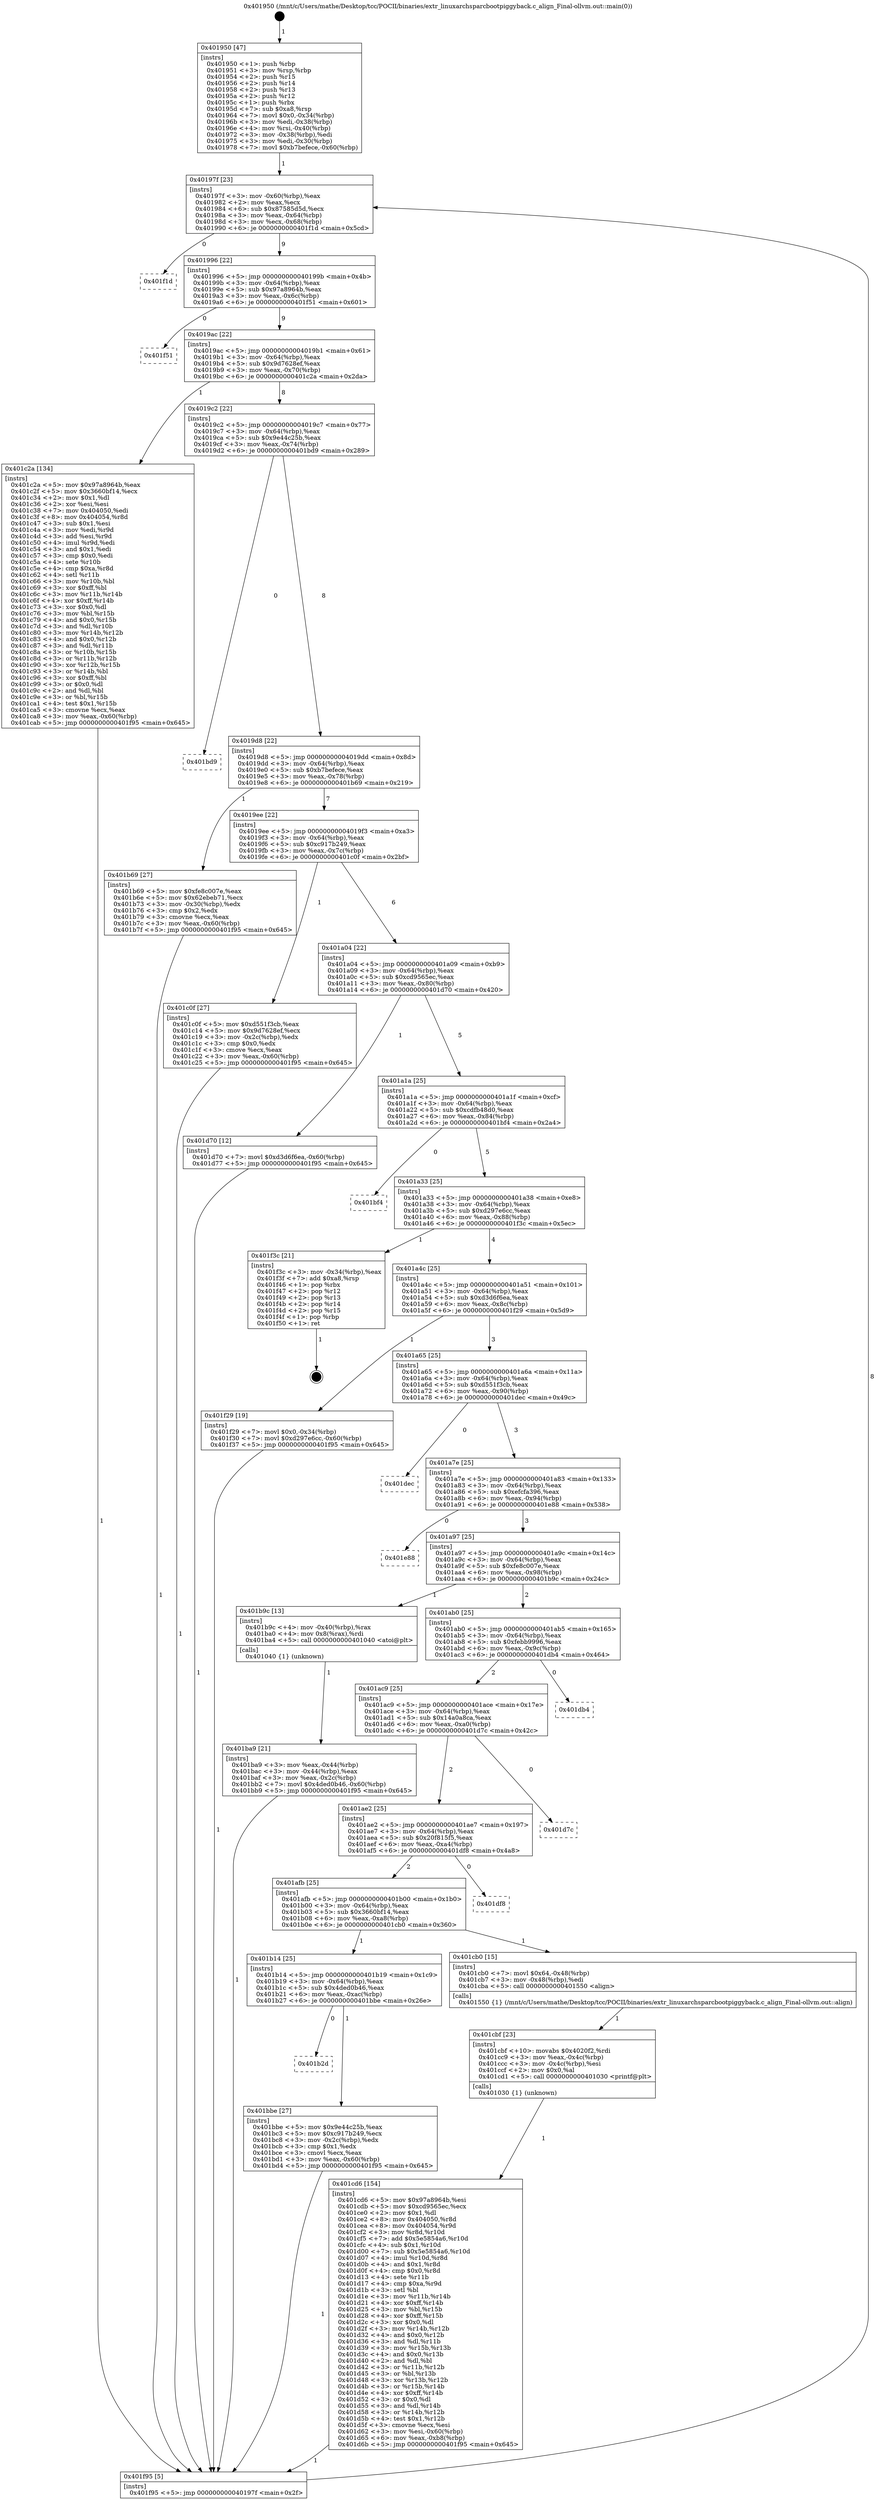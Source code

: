 digraph "0x401950" {
  label = "0x401950 (/mnt/c/Users/mathe/Desktop/tcc/POCII/binaries/extr_linuxarchsparcbootpiggyback.c_align_Final-ollvm.out::main(0))"
  labelloc = "t"
  node[shape=record]

  Entry [label="",width=0.3,height=0.3,shape=circle,fillcolor=black,style=filled]
  "0x40197f" [label="{
     0x40197f [23]\l
     | [instrs]\l
     &nbsp;&nbsp;0x40197f \<+3\>: mov -0x60(%rbp),%eax\l
     &nbsp;&nbsp;0x401982 \<+2\>: mov %eax,%ecx\l
     &nbsp;&nbsp;0x401984 \<+6\>: sub $0x87585d5d,%ecx\l
     &nbsp;&nbsp;0x40198a \<+3\>: mov %eax,-0x64(%rbp)\l
     &nbsp;&nbsp;0x40198d \<+3\>: mov %ecx,-0x68(%rbp)\l
     &nbsp;&nbsp;0x401990 \<+6\>: je 0000000000401f1d \<main+0x5cd\>\l
  }"]
  "0x401f1d" [label="{
     0x401f1d\l
  }", style=dashed]
  "0x401996" [label="{
     0x401996 [22]\l
     | [instrs]\l
     &nbsp;&nbsp;0x401996 \<+5\>: jmp 000000000040199b \<main+0x4b\>\l
     &nbsp;&nbsp;0x40199b \<+3\>: mov -0x64(%rbp),%eax\l
     &nbsp;&nbsp;0x40199e \<+5\>: sub $0x97a8964b,%eax\l
     &nbsp;&nbsp;0x4019a3 \<+3\>: mov %eax,-0x6c(%rbp)\l
     &nbsp;&nbsp;0x4019a6 \<+6\>: je 0000000000401f51 \<main+0x601\>\l
  }"]
  Exit [label="",width=0.3,height=0.3,shape=circle,fillcolor=black,style=filled,peripheries=2]
  "0x401f51" [label="{
     0x401f51\l
  }", style=dashed]
  "0x4019ac" [label="{
     0x4019ac [22]\l
     | [instrs]\l
     &nbsp;&nbsp;0x4019ac \<+5\>: jmp 00000000004019b1 \<main+0x61\>\l
     &nbsp;&nbsp;0x4019b1 \<+3\>: mov -0x64(%rbp),%eax\l
     &nbsp;&nbsp;0x4019b4 \<+5\>: sub $0x9d7628ef,%eax\l
     &nbsp;&nbsp;0x4019b9 \<+3\>: mov %eax,-0x70(%rbp)\l
     &nbsp;&nbsp;0x4019bc \<+6\>: je 0000000000401c2a \<main+0x2da\>\l
  }"]
  "0x401cd6" [label="{
     0x401cd6 [154]\l
     | [instrs]\l
     &nbsp;&nbsp;0x401cd6 \<+5\>: mov $0x97a8964b,%esi\l
     &nbsp;&nbsp;0x401cdb \<+5\>: mov $0xcd9565ec,%ecx\l
     &nbsp;&nbsp;0x401ce0 \<+2\>: mov $0x1,%dl\l
     &nbsp;&nbsp;0x401ce2 \<+8\>: mov 0x404050,%r8d\l
     &nbsp;&nbsp;0x401cea \<+8\>: mov 0x404054,%r9d\l
     &nbsp;&nbsp;0x401cf2 \<+3\>: mov %r8d,%r10d\l
     &nbsp;&nbsp;0x401cf5 \<+7\>: add $0x5e5854a6,%r10d\l
     &nbsp;&nbsp;0x401cfc \<+4\>: sub $0x1,%r10d\l
     &nbsp;&nbsp;0x401d00 \<+7\>: sub $0x5e5854a6,%r10d\l
     &nbsp;&nbsp;0x401d07 \<+4\>: imul %r10d,%r8d\l
     &nbsp;&nbsp;0x401d0b \<+4\>: and $0x1,%r8d\l
     &nbsp;&nbsp;0x401d0f \<+4\>: cmp $0x0,%r8d\l
     &nbsp;&nbsp;0x401d13 \<+4\>: sete %r11b\l
     &nbsp;&nbsp;0x401d17 \<+4\>: cmp $0xa,%r9d\l
     &nbsp;&nbsp;0x401d1b \<+3\>: setl %bl\l
     &nbsp;&nbsp;0x401d1e \<+3\>: mov %r11b,%r14b\l
     &nbsp;&nbsp;0x401d21 \<+4\>: xor $0xff,%r14b\l
     &nbsp;&nbsp;0x401d25 \<+3\>: mov %bl,%r15b\l
     &nbsp;&nbsp;0x401d28 \<+4\>: xor $0xff,%r15b\l
     &nbsp;&nbsp;0x401d2c \<+3\>: xor $0x0,%dl\l
     &nbsp;&nbsp;0x401d2f \<+3\>: mov %r14b,%r12b\l
     &nbsp;&nbsp;0x401d32 \<+4\>: and $0x0,%r12b\l
     &nbsp;&nbsp;0x401d36 \<+3\>: and %dl,%r11b\l
     &nbsp;&nbsp;0x401d39 \<+3\>: mov %r15b,%r13b\l
     &nbsp;&nbsp;0x401d3c \<+4\>: and $0x0,%r13b\l
     &nbsp;&nbsp;0x401d40 \<+2\>: and %dl,%bl\l
     &nbsp;&nbsp;0x401d42 \<+3\>: or %r11b,%r12b\l
     &nbsp;&nbsp;0x401d45 \<+3\>: or %bl,%r13b\l
     &nbsp;&nbsp;0x401d48 \<+3\>: xor %r13b,%r12b\l
     &nbsp;&nbsp;0x401d4b \<+3\>: or %r15b,%r14b\l
     &nbsp;&nbsp;0x401d4e \<+4\>: xor $0xff,%r14b\l
     &nbsp;&nbsp;0x401d52 \<+3\>: or $0x0,%dl\l
     &nbsp;&nbsp;0x401d55 \<+3\>: and %dl,%r14b\l
     &nbsp;&nbsp;0x401d58 \<+3\>: or %r14b,%r12b\l
     &nbsp;&nbsp;0x401d5b \<+4\>: test $0x1,%r12b\l
     &nbsp;&nbsp;0x401d5f \<+3\>: cmovne %ecx,%esi\l
     &nbsp;&nbsp;0x401d62 \<+3\>: mov %esi,-0x60(%rbp)\l
     &nbsp;&nbsp;0x401d65 \<+6\>: mov %eax,-0xb8(%rbp)\l
     &nbsp;&nbsp;0x401d6b \<+5\>: jmp 0000000000401f95 \<main+0x645\>\l
  }"]
  "0x401c2a" [label="{
     0x401c2a [134]\l
     | [instrs]\l
     &nbsp;&nbsp;0x401c2a \<+5\>: mov $0x97a8964b,%eax\l
     &nbsp;&nbsp;0x401c2f \<+5\>: mov $0x3660bf14,%ecx\l
     &nbsp;&nbsp;0x401c34 \<+2\>: mov $0x1,%dl\l
     &nbsp;&nbsp;0x401c36 \<+2\>: xor %esi,%esi\l
     &nbsp;&nbsp;0x401c38 \<+7\>: mov 0x404050,%edi\l
     &nbsp;&nbsp;0x401c3f \<+8\>: mov 0x404054,%r8d\l
     &nbsp;&nbsp;0x401c47 \<+3\>: sub $0x1,%esi\l
     &nbsp;&nbsp;0x401c4a \<+3\>: mov %edi,%r9d\l
     &nbsp;&nbsp;0x401c4d \<+3\>: add %esi,%r9d\l
     &nbsp;&nbsp;0x401c50 \<+4\>: imul %r9d,%edi\l
     &nbsp;&nbsp;0x401c54 \<+3\>: and $0x1,%edi\l
     &nbsp;&nbsp;0x401c57 \<+3\>: cmp $0x0,%edi\l
     &nbsp;&nbsp;0x401c5a \<+4\>: sete %r10b\l
     &nbsp;&nbsp;0x401c5e \<+4\>: cmp $0xa,%r8d\l
     &nbsp;&nbsp;0x401c62 \<+4\>: setl %r11b\l
     &nbsp;&nbsp;0x401c66 \<+3\>: mov %r10b,%bl\l
     &nbsp;&nbsp;0x401c69 \<+3\>: xor $0xff,%bl\l
     &nbsp;&nbsp;0x401c6c \<+3\>: mov %r11b,%r14b\l
     &nbsp;&nbsp;0x401c6f \<+4\>: xor $0xff,%r14b\l
     &nbsp;&nbsp;0x401c73 \<+3\>: xor $0x0,%dl\l
     &nbsp;&nbsp;0x401c76 \<+3\>: mov %bl,%r15b\l
     &nbsp;&nbsp;0x401c79 \<+4\>: and $0x0,%r15b\l
     &nbsp;&nbsp;0x401c7d \<+3\>: and %dl,%r10b\l
     &nbsp;&nbsp;0x401c80 \<+3\>: mov %r14b,%r12b\l
     &nbsp;&nbsp;0x401c83 \<+4\>: and $0x0,%r12b\l
     &nbsp;&nbsp;0x401c87 \<+3\>: and %dl,%r11b\l
     &nbsp;&nbsp;0x401c8a \<+3\>: or %r10b,%r15b\l
     &nbsp;&nbsp;0x401c8d \<+3\>: or %r11b,%r12b\l
     &nbsp;&nbsp;0x401c90 \<+3\>: xor %r12b,%r15b\l
     &nbsp;&nbsp;0x401c93 \<+3\>: or %r14b,%bl\l
     &nbsp;&nbsp;0x401c96 \<+3\>: xor $0xff,%bl\l
     &nbsp;&nbsp;0x401c99 \<+3\>: or $0x0,%dl\l
     &nbsp;&nbsp;0x401c9c \<+2\>: and %dl,%bl\l
     &nbsp;&nbsp;0x401c9e \<+3\>: or %bl,%r15b\l
     &nbsp;&nbsp;0x401ca1 \<+4\>: test $0x1,%r15b\l
     &nbsp;&nbsp;0x401ca5 \<+3\>: cmovne %ecx,%eax\l
     &nbsp;&nbsp;0x401ca8 \<+3\>: mov %eax,-0x60(%rbp)\l
     &nbsp;&nbsp;0x401cab \<+5\>: jmp 0000000000401f95 \<main+0x645\>\l
  }"]
  "0x4019c2" [label="{
     0x4019c2 [22]\l
     | [instrs]\l
     &nbsp;&nbsp;0x4019c2 \<+5\>: jmp 00000000004019c7 \<main+0x77\>\l
     &nbsp;&nbsp;0x4019c7 \<+3\>: mov -0x64(%rbp),%eax\l
     &nbsp;&nbsp;0x4019ca \<+5\>: sub $0x9e44c25b,%eax\l
     &nbsp;&nbsp;0x4019cf \<+3\>: mov %eax,-0x74(%rbp)\l
     &nbsp;&nbsp;0x4019d2 \<+6\>: je 0000000000401bd9 \<main+0x289\>\l
  }"]
  "0x401cbf" [label="{
     0x401cbf [23]\l
     | [instrs]\l
     &nbsp;&nbsp;0x401cbf \<+10\>: movabs $0x4020f2,%rdi\l
     &nbsp;&nbsp;0x401cc9 \<+3\>: mov %eax,-0x4c(%rbp)\l
     &nbsp;&nbsp;0x401ccc \<+3\>: mov -0x4c(%rbp),%esi\l
     &nbsp;&nbsp;0x401ccf \<+2\>: mov $0x0,%al\l
     &nbsp;&nbsp;0x401cd1 \<+5\>: call 0000000000401030 \<printf@plt\>\l
     | [calls]\l
     &nbsp;&nbsp;0x401030 \{1\} (unknown)\l
  }"]
  "0x401bd9" [label="{
     0x401bd9\l
  }", style=dashed]
  "0x4019d8" [label="{
     0x4019d8 [22]\l
     | [instrs]\l
     &nbsp;&nbsp;0x4019d8 \<+5\>: jmp 00000000004019dd \<main+0x8d\>\l
     &nbsp;&nbsp;0x4019dd \<+3\>: mov -0x64(%rbp),%eax\l
     &nbsp;&nbsp;0x4019e0 \<+5\>: sub $0xb7befece,%eax\l
     &nbsp;&nbsp;0x4019e5 \<+3\>: mov %eax,-0x78(%rbp)\l
     &nbsp;&nbsp;0x4019e8 \<+6\>: je 0000000000401b69 \<main+0x219\>\l
  }"]
  "0x401b2d" [label="{
     0x401b2d\l
  }", style=dashed]
  "0x401b69" [label="{
     0x401b69 [27]\l
     | [instrs]\l
     &nbsp;&nbsp;0x401b69 \<+5\>: mov $0xfe8c007e,%eax\l
     &nbsp;&nbsp;0x401b6e \<+5\>: mov $0x62ebeb71,%ecx\l
     &nbsp;&nbsp;0x401b73 \<+3\>: mov -0x30(%rbp),%edx\l
     &nbsp;&nbsp;0x401b76 \<+3\>: cmp $0x2,%edx\l
     &nbsp;&nbsp;0x401b79 \<+3\>: cmovne %ecx,%eax\l
     &nbsp;&nbsp;0x401b7c \<+3\>: mov %eax,-0x60(%rbp)\l
     &nbsp;&nbsp;0x401b7f \<+5\>: jmp 0000000000401f95 \<main+0x645\>\l
  }"]
  "0x4019ee" [label="{
     0x4019ee [22]\l
     | [instrs]\l
     &nbsp;&nbsp;0x4019ee \<+5\>: jmp 00000000004019f3 \<main+0xa3\>\l
     &nbsp;&nbsp;0x4019f3 \<+3\>: mov -0x64(%rbp),%eax\l
     &nbsp;&nbsp;0x4019f6 \<+5\>: sub $0xc917b249,%eax\l
     &nbsp;&nbsp;0x4019fb \<+3\>: mov %eax,-0x7c(%rbp)\l
     &nbsp;&nbsp;0x4019fe \<+6\>: je 0000000000401c0f \<main+0x2bf\>\l
  }"]
  "0x401f95" [label="{
     0x401f95 [5]\l
     | [instrs]\l
     &nbsp;&nbsp;0x401f95 \<+5\>: jmp 000000000040197f \<main+0x2f\>\l
  }"]
  "0x401950" [label="{
     0x401950 [47]\l
     | [instrs]\l
     &nbsp;&nbsp;0x401950 \<+1\>: push %rbp\l
     &nbsp;&nbsp;0x401951 \<+3\>: mov %rsp,%rbp\l
     &nbsp;&nbsp;0x401954 \<+2\>: push %r15\l
     &nbsp;&nbsp;0x401956 \<+2\>: push %r14\l
     &nbsp;&nbsp;0x401958 \<+2\>: push %r13\l
     &nbsp;&nbsp;0x40195a \<+2\>: push %r12\l
     &nbsp;&nbsp;0x40195c \<+1\>: push %rbx\l
     &nbsp;&nbsp;0x40195d \<+7\>: sub $0xa8,%rsp\l
     &nbsp;&nbsp;0x401964 \<+7\>: movl $0x0,-0x34(%rbp)\l
     &nbsp;&nbsp;0x40196b \<+3\>: mov %edi,-0x38(%rbp)\l
     &nbsp;&nbsp;0x40196e \<+4\>: mov %rsi,-0x40(%rbp)\l
     &nbsp;&nbsp;0x401972 \<+3\>: mov -0x38(%rbp),%edi\l
     &nbsp;&nbsp;0x401975 \<+3\>: mov %edi,-0x30(%rbp)\l
     &nbsp;&nbsp;0x401978 \<+7\>: movl $0xb7befece,-0x60(%rbp)\l
  }"]
  "0x401bbe" [label="{
     0x401bbe [27]\l
     | [instrs]\l
     &nbsp;&nbsp;0x401bbe \<+5\>: mov $0x9e44c25b,%eax\l
     &nbsp;&nbsp;0x401bc3 \<+5\>: mov $0xc917b249,%ecx\l
     &nbsp;&nbsp;0x401bc8 \<+3\>: mov -0x2c(%rbp),%edx\l
     &nbsp;&nbsp;0x401bcb \<+3\>: cmp $0x1,%edx\l
     &nbsp;&nbsp;0x401bce \<+3\>: cmovl %ecx,%eax\l
     &nbsp;&nbsp;0x401bd1 \<+3\>: mov %eax,-0x60(%rbp)\l
     &nbsp;&nbsp;0x401bd4 \<+5\>: jmp 0000000000401f95 \<main+0x645\>\l
  }"]
  "0x401c0f" [label="{
     0x401c0f [27]\l
     | [instrs]\l
     &nbsp;&nbsp;0x401c0f \<+5\>: mov $0xd551f3cb,%eax\l
     &nbsp;&nbsp;0x401c14 \<+5\>: mov $0x9d7628ef,%ecx\l
     &nbsp;&nbsp;0x401c19 \<+3\>: mov -0x2c(%rbp),%edx\l
     &nbsp;&nbsp;0x401c1c \<+3\>: cmp $0x0,%edx\l
     &nbsp;&nbsp;0x401c1f \<+3\>: cmove %ecx,%eax\l
     &nbsp;&nbsp;0x401c22 \<+3\>: mov %eax,-0x60(%rbp)\l
     &nbsp;&nbsp;0x401c25 \<+5\>: jmp 0000000000401f95 \<main+0x645\>\l
  }"]
  "0x401a04" [label="{
     0x401a04 [22]\l
     | [instrs]\l
     &nbsp;&nbsp;0x401a04 \<+5\>: jmp 0000000000401a09 \<main+0xb9\>\l
     &nbsp;&nbsp;0x401a09 \<+3\>: mov -0x64(%rbp),%eax\l
     &nbsp;&nbsp;0x401a0c \<+5\>: sub $0xcd9565ec,%eax\l
     &nbsp;&nbsp;0x401a11 \<+3\>: mov %eax,-0x80(%rbp)\l
     &nbsp;&nbsp;0x401a14 \<+6\>: je 0000000000401d70 \<main+0x420\>\l
  }"]
  "0x401b14" [label="{
     0x401b14 [25]\l
     | [instrs]\l
     &nbsp;&nbsp;0x401b14 \<+5\>: jmp 0000000000401b19 \<main+0x1c9\>\l
     &nbsp;&nbsp;0x401b19 \<+3\>: mov -0x64(%rbp),%eax\l
     &nbsp;&nbsp;0x401b1c \<+5\>: sub $0x4ded0b46,%eax\l
     &nbsp;&nbsp;0x401b21 \<+6\>: mov %eax,-0xac(%rbp)\l
     &nbsp;&nbsp;0x401b27 \<+6\>: je 0000000000401bbe \<main+0x26e\>\l
  }"]
  "0x401d70" [label="{
     0x401d70 [12]\l
     | [instrs]\l
     &nbsp;&nbsp;0x401d70 \<+7\>: movl $0xd3d6f6ea,-0x60(%rbp)\l
     &nbsp;&nbsp;0x401d77 \<+5\>: jmp 0000000000401f95 \<main+0x645\>\l
  }"]
  "0x401a1a" [label="{
     0x401a1a [25]\l
     | [instrs]\l
     &nbsp;&nbsp;0x401a1a \<+5\>: jmp 0000000000401a1f \<main+0xcf\>\l
     &nbsp;&nbsp;0x401a1f \<+3\>: mov -0x64(%rbp),%eax\l
     &nbsp;&nbsp;0x401a22 \<+5\>: sub $0xcdfb48d0,%eax\l
     &nbsp;&nbsp;0x401a27 \<+6\>: mov %eax,-0x84(%rbp)\l
     &nbsp;&nbsp;0x401a2d \<+6\>: je 0000000000401bf4 \<main+0x2a4\>\l
  }"]
  "0x401cb0" [label="{
     0x401cb0 [15]\l
     | [instrs]\l
     &nbsp;&nbsp;0x401cb0 \<+7\>: movl $0x64,-0x48(%rbp)\l
     &nbsp;&nbsp;0x401cb7 \<+3\>: mov -0x48(%rbp),%edi\l
     &nbsp;&nbsp;0x401cba \<+5\>: call 0000000000401550 \<align\>\l
     | [calls]\l
     &nbsp;&nbsp;0x401550 \{1\} (/mnt/c/Users/mathe/Desktop/tcc/POCII/binaries/extr_linuxarchsparcbootpiggyback.c_align_Final-ollvm.out::align)\l
  }"]
  "0x401bf4" [label="{
     0x401bf4\l
  }", style=dashed]
  "0x401a33" [label="{
     0x401a33 [25]\l
     | [instrs]\l
     &nbsp;&nbsp;0x401a33 \<+5\>: jmp 0000000000401a38 \<main+0xe8\>\l
     &nbsp;&nbsp;0x401a38 \<+3\>: mov -0x64(%rbp),%eax\l
     &nbsp;&nbsp;0x401a3b \<+5\>: sub $0xd297e6cc,%eax\l
     &nbsp;&nbsp;0x401a40 \<+6\>: mov %eax,-0x88(%rbp)\l
     &nbsp;&nbsp;0x401a46 \<+6\>: je 0000000000401f3c \<main+0x5ec\>\l
  }"]
  "0x401afb" [label="{
     0x401afb [25]\l
     | [instrs]\l
     &nbsp;&nbsp;0x401afb \<+5\>: jmp 0000000000401b00 \<main+0x1b0\>\l
     &nbsp;&nbsp;0x401b00 \<+3\>: mov -0x64(%rbp),%eax\l
     &nbsp;&nbsp;0x401b03 \<+5\>: sub $0x3660bf14,%eax\l
     &nbsp;&nbsp;0x401b08 \<+6\>: mov %eax,-0xa8(%rbp)\l
     &nbsp;&nbsp;0x401b0e \<+6\>: je 0000000000401cb0 \<main+0x360\>\l
  }"]
  "0x401f3c" [label="{
     0x401f3c [21]\l
     | [instrs]\l
     &nbsp;&nbsp;0x401f3c \<+3\>: mov -0x34(%rbp),%eax\l
     &nbsp;&nbsp;0x401f3f \<+7\>: add $0xa8,%rsp\l
     &nbsp;&nbsp;0x401f46 \<+1\>: pop %rbx\l
     &nbsp;&nbsp;0x401f47 \<+2\>: pop %r12\l
     &nbsp;&nbsp;0x401f49 \<+2\>: pop %r13\l
     &nbsp;&nbsp;0x401f4b \<+2\>: pop %r14\l
     &nbsp;&nbsp;0x401f4d \<+2\>: pop %r15\l
     &nbsp;&nbsp;0x401f4f \<+1\>: pop %rbp\l
     &nbsp;&nbsp;0x401f50 \<+1\>: ret\l
  }"]
  "0x401a4c" [label="{
     0x401a4c [25]\l
     | [instrs]\l
     &nbsp;&nbsp;0x401a4c \<+5\>: jmp 0000000000401a51 \<main+0x101\>\l
     &nbsp;&nbsp;0x401a51 \<+3\>: mov -0x64(%rbp),%eax\l
     &nbsp;&nbsp;0x401a54 \<+5\>: sub $0xd3d6f6ea,%eax\l
     &nbsp;&nbsp;0x401a59 \<+6\>: mov %eax,-0x8c(%rbp)\l
     &nbsp;&nbsp;0x401a5f \<+6\>: je 0000000000401f29 \<main+0x5d9\>\l
  }"]
  "0x401df8" [label="{
     0x401df8\l
  }", style=dashed]
  "0x401f29" [label="{
     0x401f29 [19]\l
     | [instrs]\l
     &nbsp;&nbsp;0x401f29 \<+7\>: movl $0x0,-0x34(%rbp)\l
     &nbsp;&nbsp;0x401f30 \<+7\>: movl $0xd297e6cc,-0x60(%rbp)\l
     &nbsp;&nbsp;0x401f37 \<+5\>: jmp 0000000000401f95 \<main+0x645\>\l
  }"]
  "0x401a65" [label="{
     0x401a65 [25]\l
     | [instrs]\l
     &nbsp;&nbsp;0x401a65 \<+5\>: jmp 0000000000401a6a \<main+0x11a\>\l
     &nbsp;&nbsp;0x401a6a \<+3\>: mov -0x64(%rbp),%eax\l
     &nbsp;&nbsp;0x401a6d \<+5\>: sub $0xd551f3cb,%eax\l
     &nbsp;&nbsp;0x401a72 \<+6\>: mov %eax,-0x90(%rbp)\l
     &nbsp;&nbsp;0x401a78 \<+6\>: je 0000000000401dec \<main+0x49c\>\l
  }"]
  "0x401ae2" [label="{
     0x401ae2 [25]\l
     | [instrs]\l
     &nbsp;&nbsp;0x401ae2 \<+5\>: jmp 0000000000401ae7 \<main+0x197\>\l
     &nbsp;&nbsp;0x401ae7 \<+3\>: mov -0x64(%rbp),%eax\l
     &nbsp;&nbsp;0x401aea \<+5\>: sub $0x20f815f5,%eax\l
     &nbsp;&nbsp;0x401aef \<+6\>: mov %eax,-0xa4(%rbp)\l
     &nbsp;&nbsp;0x401af5 \<+6\>: je 0000000000401df8 \<main+0x4a8\>\l
  }"]
  "0x401dec" [label="{
     0x401dec\l
  }", style=dashed]
  "0x401a7e" [label="{
     0x401a7e [25]\l
     | [instrs]\l
     &nbsp;&nbsp;0x401a7e \<+5\>: jmp 0000000000401a83 \<main+0x133\>\l
     &nbsp;&nbsp;0x401a83 \<+3\>: mov -0x64(%rbp),%eax\l
     &nbsp;&nbsp;0x401a86 \<+5\>: sub $0xefcfa396,%eax\l
     &nbsp;&nbsp;0x401a8b \<+6\>: mov %eax,-0x94(%rbp)\l
     &nbsp;&nbsp;0x401a91 \<+6\>: je 0000000000401e88 \<main+0x538\>\l
  }"]
  "0x401d7c" [label="{
     0x401d7c\l
  }", style=dashed]
  "0x401e88" [label="{
     0x401e88\l
  }", style=dashed]
  "0x401a97" [label="{
     0x401a97 [25]\l
     | [instrs]\l
     &nbsp;&nbsp;0x401a97 \<+5\>: jmp 0000000000401a9c \<main+0x14c\>\l
     &nbsp;&nbsp;0x401a9c \<+3\>: mov -0x64(%rbp),%eax\l
     &nbsp;&nbsp;0x401a9f \<+5\>: sub $0xfe8c007e,%eax\l
     &nbsp;&nbsp;0x401aa4 \<+6\>: mov %eax,-0x98(%rbp)\l
     &nbsp;&nbsp;0x401aaa \<+6\>: je 0000000000401b9c \<main+0x24c\>\l
  }"]
  "0x401ac9" [label="{
     0x401ac9 [25]\l
     | [instrs]\l
     &nbsp;&nbsp;0x401ac9 \<+5\>: jmp 0000000000401ace \<main+0x17e\>\l
     &nbsp;&nbsp;0x401ace \<+3\>: mov -0x64(%rbp),%eax\l
     &nbsp;&nbsp;0x401ad1 \<+5\>: sub $0x14a0a8ca,%eax\l
     &nbsp;&nbsp;0x401ad6 \<+6\>: mov %eax,-0xa0(%rbp)\l
     &nbsp;&nbsp;0x401adc \<+6\>: je 0000000000401d7c \<main+0x42c\>\l
  }"]
  "0x401b9c" [label="{
     0x401b9c [13]\l
     | [instrs]\l
     &nbsp;&nbsp;0x401b9c \<+4\>: mov -0x40(%rbp),%rax\l
     &nbsp;&nbsp;0x401ba0 \<+4\>: mov 0x8(%rax),%rdi\l
     &nbsp;&nbsp;0x401ba4 \<+5\>: call 0000000000401040 \<atoi@plt\>\l
     | [calls]\l
     &nbsp;&nbsp;0x401040 \{1\} (unknown)\l
  }"]
  "0x401ab0" [label="{
     0x401ab0 [25]\l
     | [instrs]\l
     &nbsp;&nbsp;0x401ab0 \<+5\>: jmp 0000000000401ab5 \<main+0x165\>\l
     &nbsp;&nbsp;0x401ab5 \<+3\>: mov -0x64(%rbp),%eax\l
     &nbsp;&nbsp;0x401ab8 \<+5\>: sub $0xfebb9996,%eax\l
     &nbsp;&nbsp;0x401abd \<+6\>: mov %eax,-0x9c(%rbp)\l
     &nbsp;&nbsp;0x401ac3 \<+6\>: je 0000000000401db4 \<main+0x464\>\l
  }"]
  "0x401ba9" [label="{
     0x401ba9 [21]\l
     | [instrs]\l
     &nbsp;&nbsp;0x401ba9 \<+3\>: mov %eax,-0x44(%rbp)\l
     &nbsp;&nbsp;0x401bac \<+3\>: mov -0x44(%rbp),%eax\l
     &nbsp;&nbsp;0x401baf \<+3\>: mov %eax,-0x2c(%rbp)\l
     &nbsp;&nbsp;0x401bb2 \<+7\>: movl $0x4ded0b46,-0x60(%rbp)\l
     &nbsp;&nbsp;0x401bb9 \<+5\>: jmp 0000000000401f95 \<main+0x645\>\l
  }"]
  "0x401db4" [label="{
     0x401db4\l
  }", style=dashed]
  Entry -> "0x401950" [label=" 1"]
  "0x40197f" -> "0x401f1d" [label=" 0"]
  "0x40197f" -> "0x401996" [label=" 9"]
  "0x401f3c" -> Exit [label=" 1"]
  "0x401996" -> "0x401f51" [label=" 0"]
  "0x401996" -> "0x4019ac" [label=" 9"]
  "0x401f29" -> "0x401f95" [label=" 1"]
  "0x4019ac" -> "0x401c2a" [label=" 1"]
  "0x4019ac" -> "0x4019c2" [label=" 8"]
  "0x401d70" -> "0x401f95" [label=" 1"]
  "0x4019c2" -> "0x401bd9" [label=" 0"]
  "0x4019c2" -> "0x4019d8" [label=" 8"]
  "0x401cd6" -> "0x401f95" [label=" 1"]
  "0x4019d8" -> "0x401b69" [label=" 1"]
  "0x4019d8" -> "0x4019ee" [label=" 7"]
  "0x401b69" -> "0x401f95" [label=" 1"]
  "0x401950" -> "0x40197f" [label=" 1"]
  "0x401f95" -> "0x40197f" [label=" 8"]
  "0x401cbf" -> "0x401cd6" [label=" 1"]
  "0x4019ee" -> "0x401c0f" [label=" 1"]
  "0x4019ee" -> "0x401a04" [label=" 6"]
  "0x401cb0" -> "0x401cbf" [label=" 1"]
  "0x401a04" -> "0x401d70" [label=" 1"]
  "0x401a04" -> "0x401a1a" [label=" 5"]
  "0x401c0f" -> "0x401f95" [label=" 1"]
  "0x401a1a" -> "0x401bf4" [label=" 0"]
  "0x401a1a" -> "0x401a33" [label=" 5"]
  "0x401bbe" -> "0x401f95" [label=" 1"]
  "0x401a33" -> "0x401f3c" [label=" 1"]
  "0x401a33" -> "0x401a4c" [label=" 4"]
  "0x401b14" -> "0x401bbe" [label=" 1"]
  "0x401a4c" -> "0x401f29" [label=" 1"]
  "0x401a4c" -> "0x401a65" [label=" 3"]
  "0x401c2a" -> "0x401f95" [label=" 1"]
  "0x401a65" -> "0x401dec" [label=" 0"]
  "0x401a65" -> "0x401a7e" [label=" 3"]
  "0x401afb" -> "0x401cb0" [label=" 1"]
  "0x401a7e" -> "0x401e88" [label=" 0"]
  "0x401a7e" -> "0x401a97" [label=" 3"]
  "0x401b14" -> "0x401b2d" [label=" 0"]
  "0x401a97" -> "0x401b9c" [label=" 1"]
  "0x401a97" -> "0x401ab0" [label=" 2"]
  "0x401b9c" -> "0x401ba9" [label=" 1"]
  "0x401ba9" -> "0x401f95" [label=" 1"]
  "0x401ae2" -> "0x401df8" [label=" 0"]
  "0x401ab0" -> "0x401db4" [label=" 0"]
  "0x401ab0" -> "0x401ac9" [label=" 2"]
  "0x401ae2" -> "0x401afb" [label=" 2"]
  "0x401ac9" -> "0x401d7c" [label=" 0"]
  "0x401ac9" -> "0x401ae2" [label=" 2"]
  "0x401afb" -> "0x401b14" [label=" 1"]
}
